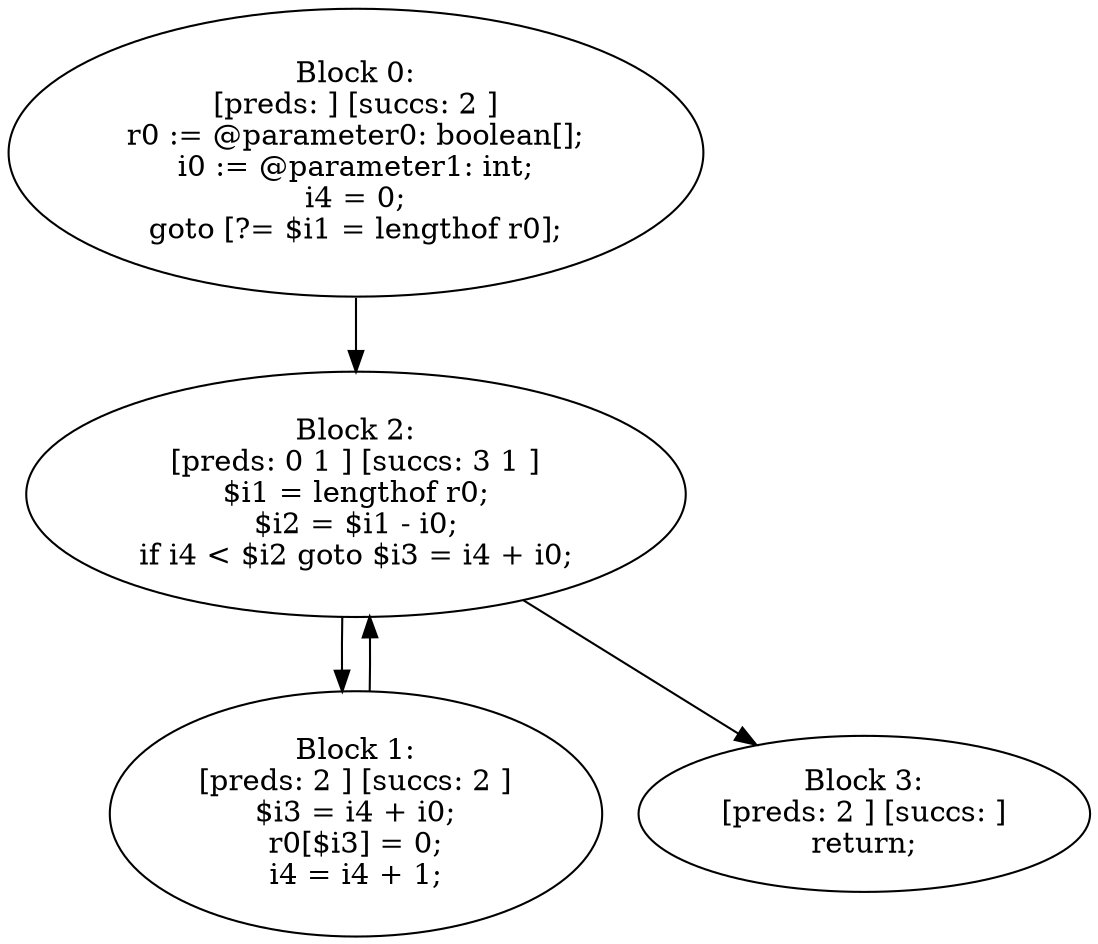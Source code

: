 digraph "unitGraph" {
    "Block 0:
[preds: ] [succs: 2 ]
r0 := @parameter0: boolean[];
i0 := @parameter1: int;
i4 = 0;
goto [?= $i1 = lengthof r0];
"
    "Block 1:
[preds: 2 ] [succs: 2 ]
$i3 = i4 + i0;
r0[$i3] = 0;
i4 = i4 + 1;
"
    "Block 2:
[preds: 0 1 ] [succs: 3 1 ]
$i1 = lengthof r0;
$i2 = $i1 - i0;
if i4 < $i2 goto $i3 = i4 + i0;
"
    "Block 3:
[preds: 2 ] [succs: ]
return;
"
    "Block 0:
[preds: ] [succs: 2 ]
r0 := @parameter0: boolean[];
i0 := @parameter1: int;
i4 = 0;
goto [?= $i1 = lengthof r0];
"->"Block 2:
[preds: 0 1 ] [succs: 3 1 ]
$i1 = lengthof r0;
$i2 = $i1 - i0;
if i4 < $i2 goto $i3 = i4 + i0;
";
    "Block 1:
[preds: 2 ] [succs: 2 ]
$i3 = i4 + i0;
r0[$i3] = 0;
i4 = i4 + 1;
"->"Block 2:
[preds: 0 1 ] [succs: 3 1 ]
$i1 = lengthof r0;
$i2 = $i1 - i0;
if i4 < $i2 goto $i3 = i4 + i0;
";
    "Block 2:
[preds: 0 1 ] [succs: 3 1 ]
$i1 = lengthof r0;
$i2 = $i1 - i0;
if i4 < $i2 goto $i3 = i4 + i0;
"->"Block 3:
[preds: 2 ] [succs: ]
return;
";
    "Block 2:
[preds: 0 1 ] [succs: 3 1 ]
$i1 = lengthof r0;
$i2 = $i1 - i0;
if i4 < $i2 goto $i3 = i4 + i0;
"->"Block 1:
[preds: 2 ] [succs: 2 ]
$i3 = i4 + i0;
r0[$i3] = 0;
i4 = i4 + 1;
";
}
